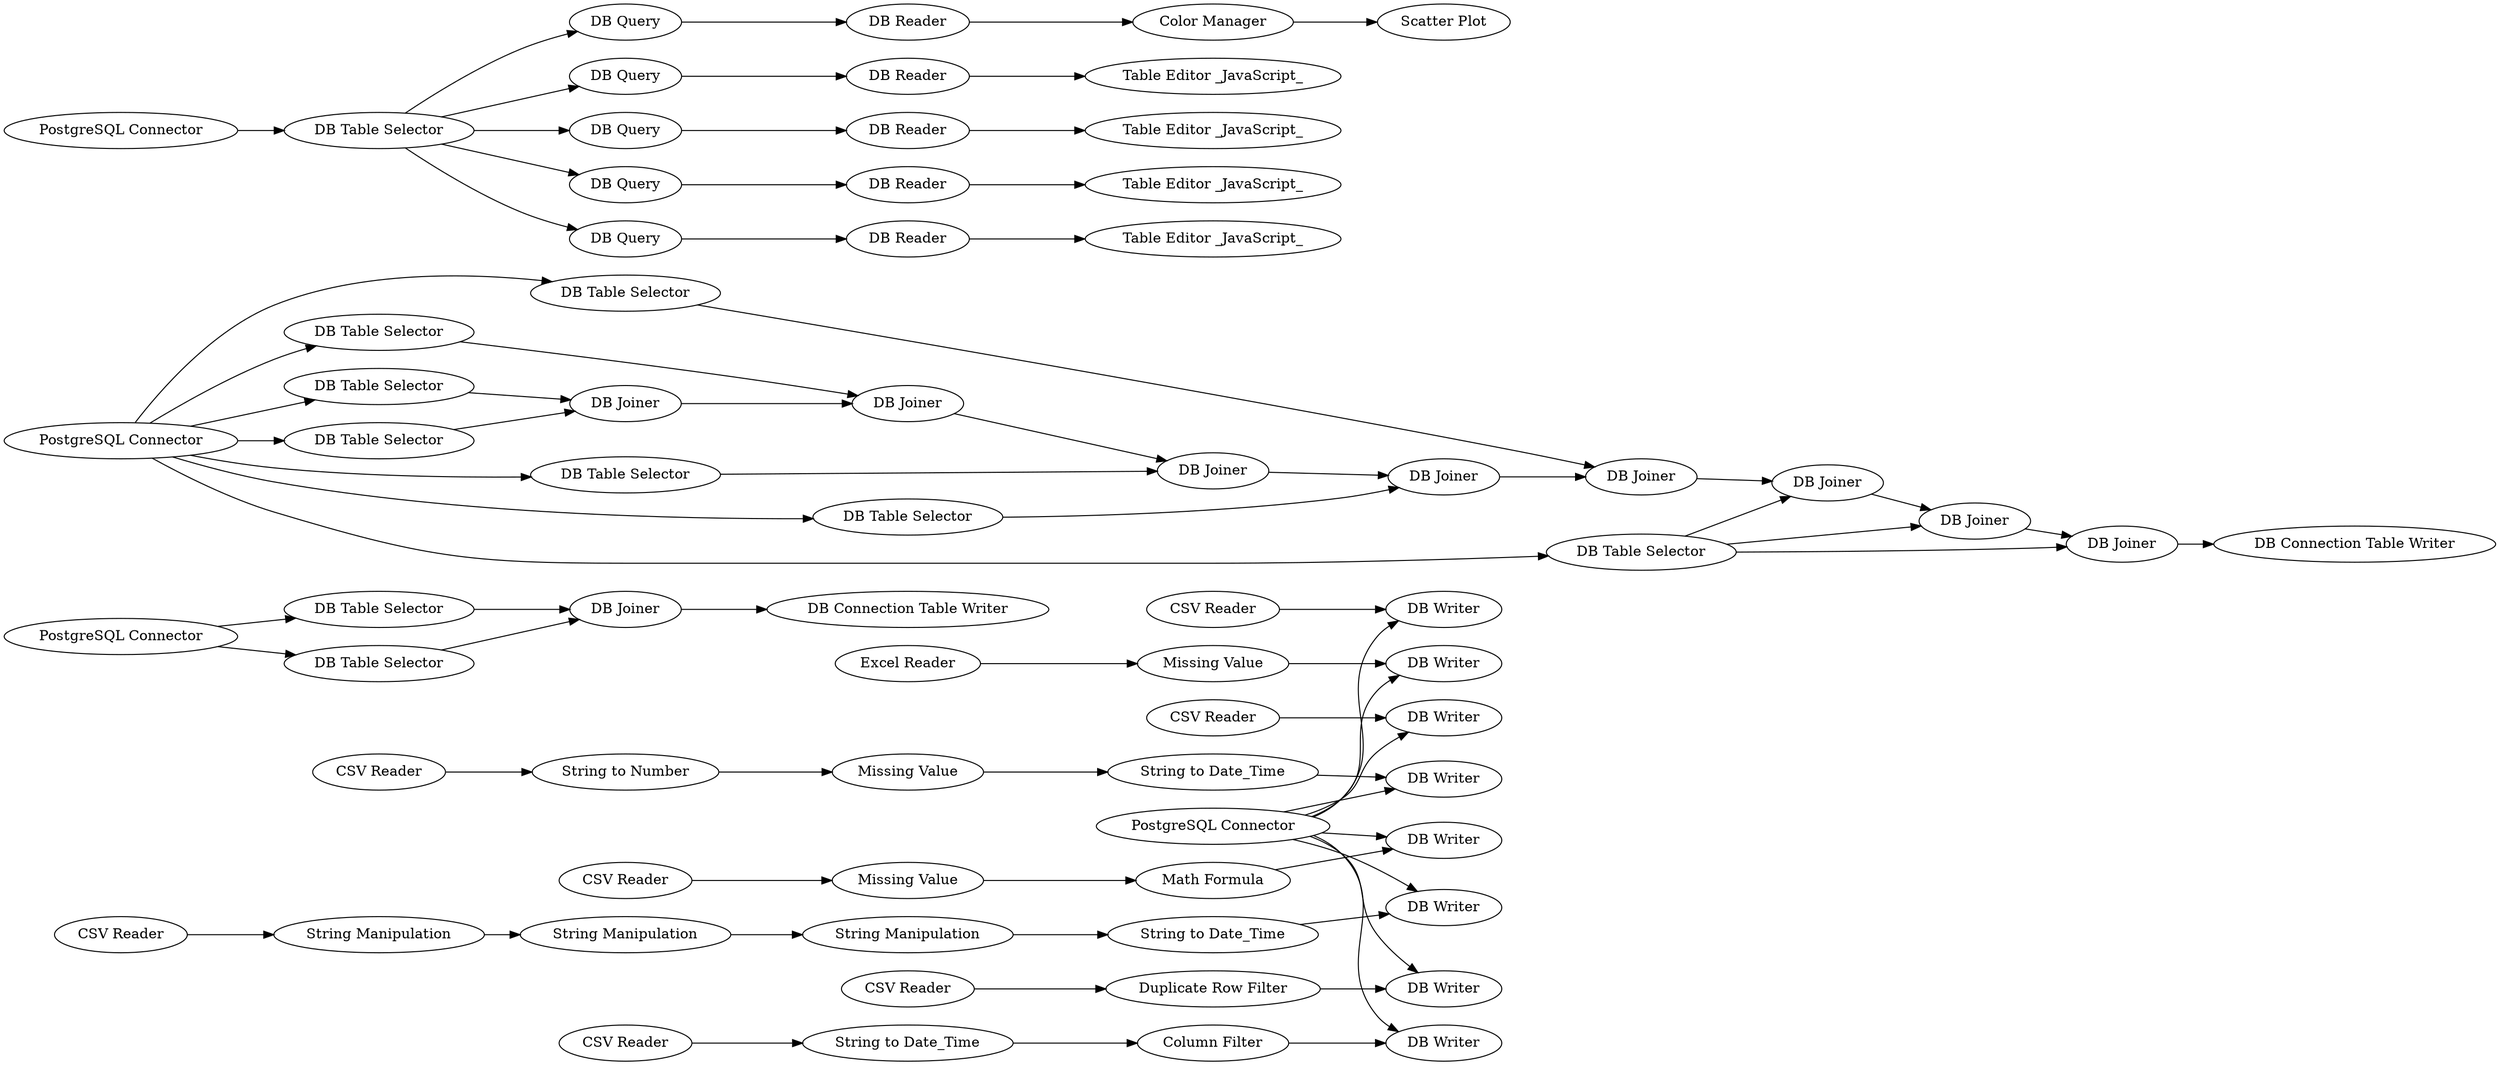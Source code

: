 digraph {
	1 [label="CSV Reader"]
	2 [label="CSV Reader"]
	3 [label="CSV Reader"]
	4 [label="CSV Reader"]
	5 [label="CSV Reader"]
	6 [label="CSV Reader"]
	7 [label="Missing Value"]
	10 [label="String to Date_Time"]
	11 [label="Duplicate Row Filter"]
	12 [label="String to Date_Time"]
	13 [label="String Manipulation"]
	14 [label="String Manipulation"]
	15 [label="String Manipulation"]
	19 [label="String to Number"]
	20 [label="Missing Value"]
	29 [label="CSV Reader"]
	30 [label="Excel Reader"]
	33 [label="Missing Value"]
	34 [label="PostgreSQL Connector"]
	35 [label="DB Writer"]
	37 [label="DB Writer"]
	38 [label="DB Writer"]
	39 [label="DB Writer"]
	40 [label="DB Writer"]
	41 [label="DB Writer"]
	42 [label="DB Writer"]
	43 [label="DB Writer"]
	45 [label="Math Formula"]
	47 [label="DB Joiner"]
	48 [label="DB Table Selector"]
	49 [label="PostgreSQL Connector"]
	50 [label="DB Table Selector"]
	51 [label="DB Connection Table Writer"]
	53 [label="DB Table Selector"]
	55 [label="DB Table Selector"]
	56 [label="DB Table Selector"]
	60 [label="DB Table Selector"]
	61 [label="DB Joiner"]
	62 [label="DB Table Selector"]
	64 [label="String to Date_Time"]
	67 [label="PostgreSQL Connector"]
	72 [label="Column Filter"]
	73 [label="DB Joiner"]
	75 [label="DB Table Selector"]
	76 [label="DB Joiner"]
	77 [label="DB Joiner"]
	78 [label="DB Joiner"]
	79 [label="DB Table Selector"]
	80 [label="DB Joiner"]
	81 [label="DB Joiner"]
	82 [label="DB Joiner"]
	83 [label="DB Connection Table Writer"]
	84 [label="PostgreSQL Connector"]
	85 [label="DB Table Selector"]
	88 [label="DB Query"]
	89 [label="DB Reader"]
	101 [label="DB Query"]
	103 [label="DB Reader"]
	104 [label="DB Query"]
	105 [label="DB Reader"]
	106 [label="Color Manager"]
	107 [label="Scatter Plot"]
	108 [label="DB Query"]
	109 [label="DB Query"]
	110 [label="DB Reader"]
	111 [label="DB Reader"]
	112 [label="Table Editor _JavaScript_"]
	113 [label="Table Editor _JavaScript_"]
	114 [label="Table Editor _JavaScript_"]
	115 [label="Table Editor _JavaScript_"]
	1 -> 37
	2 -> 38
	3 -> 19
	4 -> 7
	5 -> 13
	6 -> 11
	7 -> 45
	10 -> 39
	11 -> 42
	12 -> 41
	13 -> 14
	14 -> 15
	15 -> 12
	19 -> 20
	20 -> 10
	29 -> 64
	30 -> 33
	33 -> 35
	34 -> 35
	34 -> 38
	34 -> 39
	34 -> 37
	34 -> 42
	34 -> 43
	34 -> 40
	34 -> 41
	45 -> 40
	47 -> 51
	48 -> 47
	49 -> 53
	49 -> 55
	49 -> 56
	49 -> 60
	49 -> 62
	49 -> 75
	49 -> 79
	50 -> 47
	53 -> 73
	55 -> 61
	56 -> 76
	60 -> 77
	61 -> 78
	62 -> 78
	64 -> 72
	67 -> 50
	67 -> 48
	72 -> 43
	73 -> 76
	75 -> 73
	76 -> 77
	77 -> 61
	78 -> 80
	79 -> 82
	79 -> 81
	79 -> 80
	80 -> 81
	81 -> 82
	82 -> 83
	84 -> 85
	85 -> 88
	85 -> 101
	85 -> 109
	85 -> 108
	85 -> 104
	88 -> 89
	89 -> 106
	101 -> 103
	103 -> 112
	104 -> 105
	105 -> 113
	106 -> 107
	108 -> 110
	109 -> 111
	110 -> 114
	111 -> 115
	rankdir=LR
}
